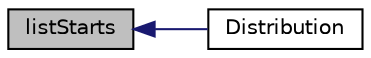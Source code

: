 digraph "listStarts"
{
  bgcolor="transparent";
  edge [fontname="Helvetica",fontsize="10",labelfontname="Helvetica",labelfontsize="10"];
  node [fontname="Helvetica",fontsize="10",shape=record];
  rankdir="LR";
  Node1 [label="listStarts",height=0.2,width=0.4,color="black", fillcolor="grey75", style="filled", fontcolor="black"];
  Node1 -> Node2 [dir="back",color="midnightblue",fontsize="10",style="solid",fontname="Helvetica"];
  Node2 [label="Distribution",height=0.2,width=0.4,color="black",URL="$a00559.html#af0524c57fd84cb6f7fde89b2665f28c2",tooltip="Construct from separate binWidth for each component. "];
}
